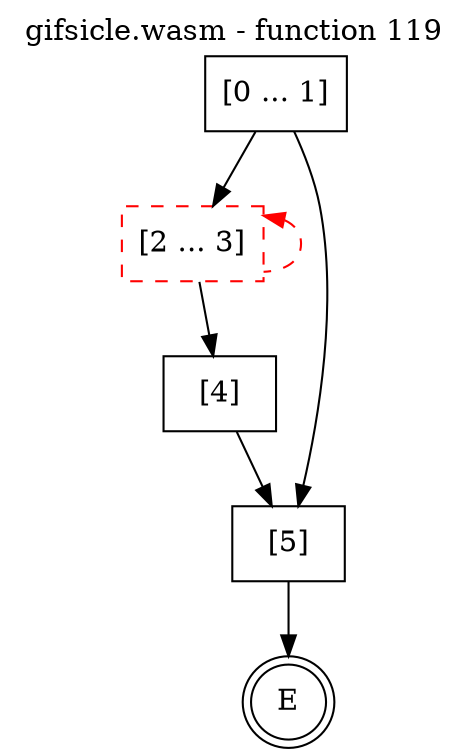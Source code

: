 digraph finite_state_machine {
    label = "gifsicle.wasm - function 119"
    labelloc =  t
    labelfontsize = 16
    labelfontcolor = black
    labelfontname = "Helvetica"
    node [shape = doublecircle]; E ;
    node [shape = box];
    node [shape=box, color=black, style=solid] 0[label="[0 ... 1]"]
    node [shape=box, color=red, style=dashed] 2[label="[2 ... 3]"]
    node [shape=box, color=black, style=solid] 4[label="[4]"]
    node [shape=box, color=black, style=solid] 5[label="[5]"]
    0 -> 2;
    0 -> 5;
    2 -> 4;
    2 -> 2[style="dashed" color="red" dir=back];
    4 -> 5;
    5 -> E;
}
